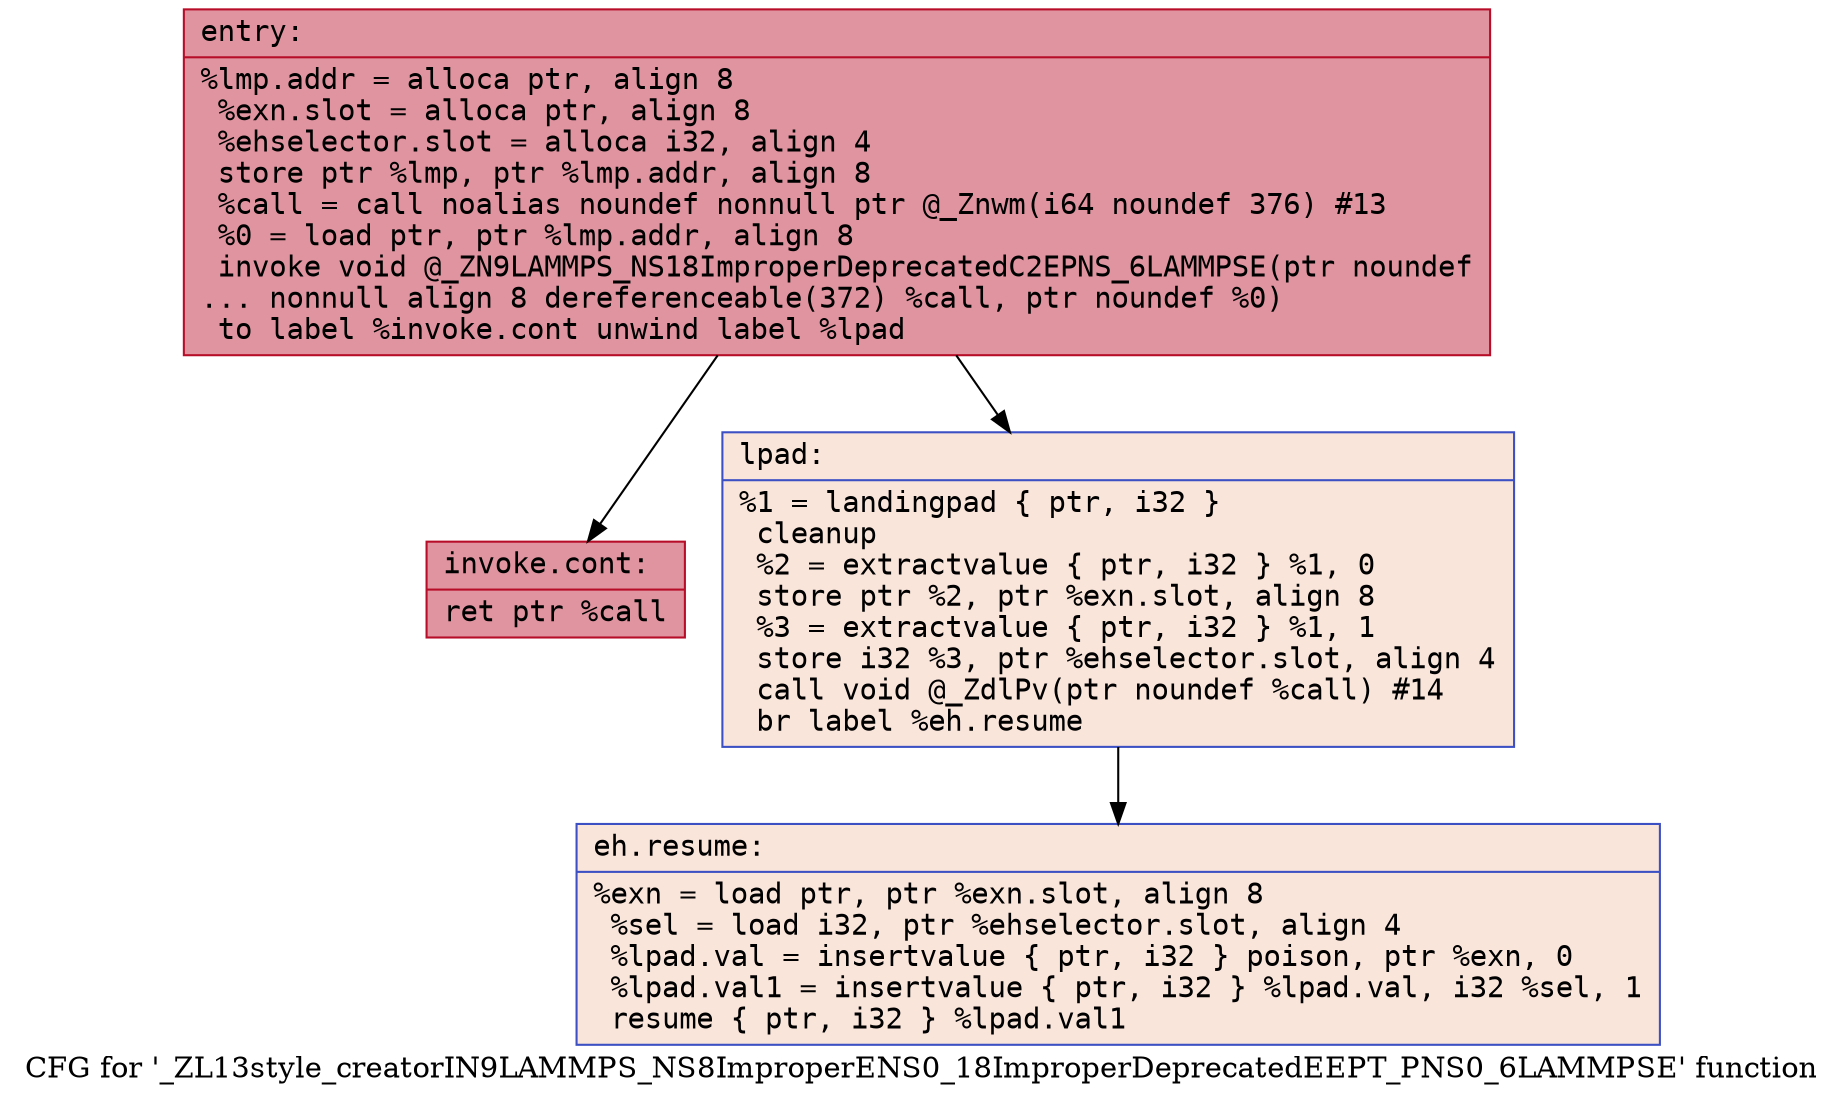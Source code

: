 digraph "CFG for '_ZL13style_creatorIN9LAMMPS_NS8ImproperENS0_18ImproperDeprecatedEEPT_PNS0_6LAMMPSE' function" {
	label="CFG for '_ZL13style_creatorIN9LAMMPS_NS8ImproperENS0_18ImproperDeprecatedEEPT_PNS0_6LAMMPSE' function";

	Node0x563a5e01dc00 [shape=record,color="#b70d28ff", style=filled, fillcolor="#b70d2870" fontname="Courier",label="{entry:\l|  %lmp.addr = alloca ptr, align 8\l  %exn.slot = alloca ptr, align 8\l  %ehselector.slot = alloca i32, align 4\l  store ptr %lmp, ptr %lmp.addr, align 8\l  %call = call noalias noundef nonnull ptr @_Znwm(i64 noundef 376) #13\l  %0 = load ptr, ptr %lmp.addr, align 8\l  invoke void @_ZN9LAMMPS_NS18ImproperDeprecatedC2EPNS_6LAMMPSE(ptr noundef\l... nonnull align 8 dereferenceable(372) %call, ptr noundef %0)\l          to label %invoke.cont unwind label %lpad\l}"];
	Node0x563a5e01dc00 -> Node0x563a5e01df70[tooltip="entry -> invoke.cont\nProbability 100.00%" ];
	Node0x563a5e01dc00 -> Node0x563a5e01dff0[tooltip="entry -> lpad\nProbability 0.00%" ];
	Node0x563a5e01df70 [shape=record,color="#b70d28ff", style=filled, fillcolor="#b70d2870" fontname="Courier",label="{invoke.cont:\l|  ret ptr %call\l}"];
	Node0x563a5e01dff0 [shape=record,color="#3d50c3ff", style=filled, fillcolor="#f4c5ad70" fontname="Courier",label="{lpad:\l|  %1 = landingpad \{ ptr, i32 \}\l          cleanup\l  %2 = extractvalue \{ ptr, i32 \} %1, 0\l  store ptr %2, ptr %exn.slot, align 8\l  %3 = extractvalue \{ ptr, i32 \} %1, 1\l  store i32 %3, ptr %ehselector.slot, align 4\l  call void @_ZdlPv(ptr noundef %call) #14\l  br label %eh.resume\l}"];
	Node0x563a5e01dff0 -> Node0x563a5e01e6c0[tooltip="lpad -> eh.resume\nProbability 100.00%" ];
	Node0x563a5e01e6c0 [shape=record,color="#3d50c3ff", style=filled, fillcolor="#f4c5ad70" fontname="Courier",label="{eh.resume:\l|  %exn = load ptr, ptr %exn.slot, align 8\l  %sel = load i32, ptr %ehselector.slot, align 4\l  %lpad.val = insertvalue \{ ptr, i32 \} poison, ptr %exn, 0\l  %lpad.val1 = insertvalue \{ ptr, i32 \} %lpad.val, i32 %sel, 1\l  resume \{ ptr, i32 \} %lpad.val1\l}"];
}
